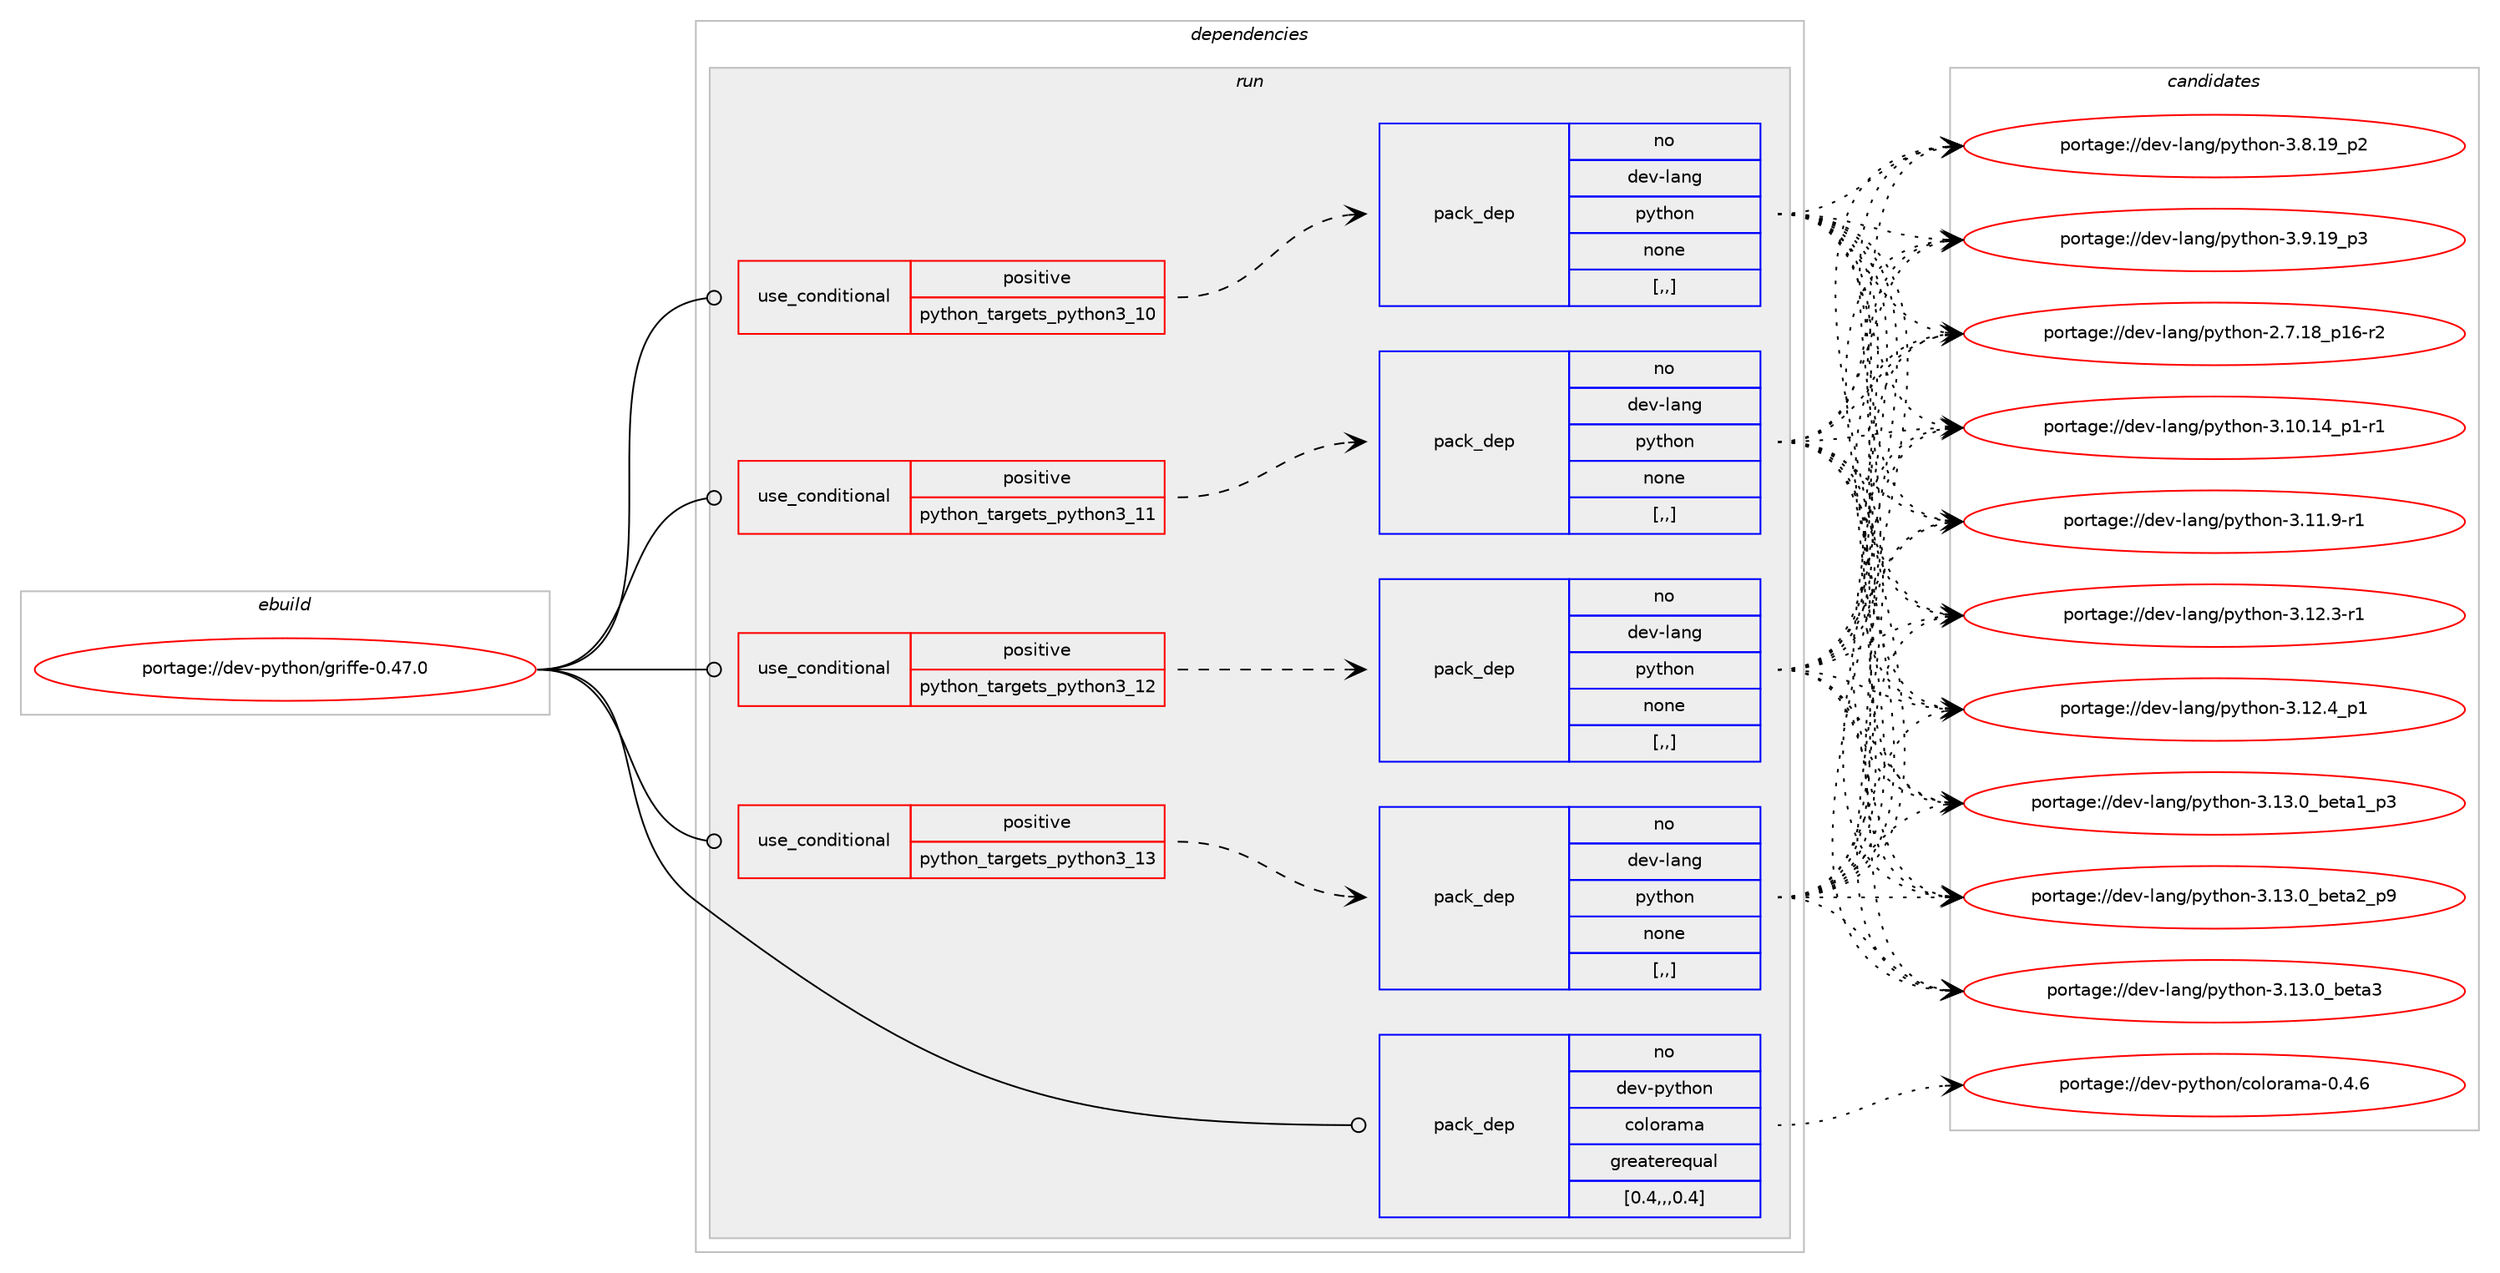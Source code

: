 digraph prolog {

# *************
# Graph options
# *************

newrank=true;
concentrate=true;
compound=true;
graph [rankdir=LR,fontname=Helvetica,fontsize=10,ranksep=1.5];#, ranksep=2.5, nodesep=0.2];
edge  [arrowhead=vee];
node  [fontname=Helvetica,fontsize=10];

# **********
# The ebuild
# **********

subgraph cluster_leftcol {
color=gray;
rank=same;
label=<<i>ebuild</i>>;
id [label="portage://dev-python/griffe-0.47.0", color=red, width=4, href="../dev-python/griffe-0.47.0.svg"];
}

# ****************
# The dependencies
# ****************

subgraph cluster_midcol {
color=gray;
label=<<i>dependencies</i>>;
subgraph cluster_compile {
fillcolor="#eeeeee";
style=filled;
label=<<i>compile</i>>;
}
subgraph cluster_compileandrun {
fillcolor="#eeeeee";
style=filled;
label=<<i>compile and run</i>>;
}
subgraph cluster_run {
fillcolor="#eeeeee";
style=filled;
label=<<i>run</i>>;
subgraph cond32241 {
dependency143910 [label=<<TABLE BORDER="0" CELLBORDER="1" CELLSPACING="0" CELLPADDING="4"><TR><TD ROWSPAN="3" CELLPADDING="10">use_conditional</TD></TR><TR><TD>positive</TD></TR><TR><TD>python_targets_python3_10</TD></TR></TABLE>>, shape=none, color=red];
subgraph pack110454 {
dependency143911 [label=<<TABLE BORDER="0" CELLBORDER="1" CELLSPACING="0" CELLPADDING="4" WIDTH="220"><TR><TD ROWSPAN="6" CELLPADDING="30">pack_dep</TD></TR><TR><TD WIDTH="110">no</TD></TR><TR><TD>dev-lang</TD></TR><TR><TD>python</TD></TR><TR><TD>none</TD></TR><TR><TD>[,,]</TD></TR></TABLE>>, shape=none, color=blue];
}
dependency143910:e -> dependency143911:w [weight=20,style="dashed",arrowhead="vee"];
}
id:e -> dependency143910:w [weight=20,style="solid",arrowhead="odot"];
subgraph cond32242 {
dependency143912 [label=<<TABLE BORDER="0" CELLBORDER="1" CELLSPACING="0" CELLPADDING="4"><TR><TD ROWSPAN="3" CELLPADDING="10">use_conditional</TD></TR><TR><TD>positive</TD></TR><TR><TD>python_targets_python3_11</TD></TR></TABLE>>, shape=none, color=red];
subgraph pack110455 {
dependency143913 [label=<<TABLE BORDER="0" CELLBORDER="1" CELLSPACING="0" CELLPADDING="4" WIDTH="220"><TR><TD ROWSPAN="6" CELLPADDING="30">pack_dep</TD></TR><TR><TD WIDTH="110">no</TD></TR><TR><TD>dev-lang</TD></TR><TR><TD>python</TD></TR><TR><TD>none</TD></TR><TR><TD>[,,]</TD></TR></TABLE>>, shape=none, color=blue];
}
dependency143912:e -> dependency143913:w [weight=20,style="dashed",arrowhead="vee"];
}
id:e -> dependency143912:w [weight=20,style="solid",arrowhead="odot"];
subgraph cond32243 {
dependency143914 [label=<<TABLE BORDER="0" CELLBORDER="1" CELLSPACING="0" CELLPADDING="4"><TR><TD ROWSPAN="3" CELLPADDING="10">use_conditional</TD></TR><TR><TD>positive</TD></TR><TR><TD>python_targets_python3_12</TD></TR></TABLE>>, shape=none, color=red];
subgraph pack110456 {
dependency143915 [label=<<TABLE BORDER="0" CELLBORDER="1" CELLSPACING="0" CELLPADDING="4" WIDTH="220"><TR><TD ROWSPAN="6" CELLPADDING="30">pack_dep</TD></TR><TR><TD WIDTH="110">no</TD></TR><TR><TD>dev-lang</TD></TR><TR><TD>python</TD></TR><TR><TD>none</TD></TR><TR><TD>[,,]</TD></TR></TABLE>>, shape=none, color=blue];
}
dependency143914:e -> dependency143915:w [weight=20,style="dashed",arrowhead="vee"];
}
id:e -> dependency143914:w [weight=20,style="solid",arrowhead="odot"];
subgraph cond32244 {
dependency143916 [label=<<TABLE BORDER="0" CELLBORDER="1" CELLSPACING="0" CELLPADDING="4"><TR><TD ROWSPAN="3" CELLPADDING="10">use_conditional</TD></TR><TR><TD>positive</TD></TR><TR><TD>python_targets_python3_13</TD></TR></TABLE>>, shape=none, color=red];
subgraph pack110457 {
dependency143917 [label=<<TABLE BORDER="0" CELLBORDER="1" CELLSPACING="0" CELLPADDING="4" WIDTH="220"><TR><TD ROWSPAN="6" CELLPADDING="30">pack_dep</TD></TR><TR><TD WIDTH="110">no</TD></TR><TR><TD>dev-lang</TD></TR><TR><TD>python</TD></TR><TR><TD>none</TD></TR><TR><TD>[,,]</TD></TR></TABLE>>, shape=none, color=blue];
}
dependency143916:e -> dependency143917:w [weight=20,style="dashed",arrowhead="vee"];
}
id:e -> dependency143916:w [weight=20,style="solid",arrowhead="odot"];
subgraph pack110458 {
dependency143918 [label=<<TABLE BORDER="0" CELLBORDER="1" CELLSPACING="0" CELLPADDING="4" WIDTH="220"><TR><TD ROWSPAN="6" CELLPADDING="30">pack_dep</TD></TR><TR><TD WIDTH="110">no</TD></TR><TR><TD>dev-python</TD></TR><TR><TD>colorama</TD></TR><TR><TD>greaterequal</TD></TR><TR><TD>[0.4,,,0.4]</TD></TR></TABLE>>, shape=none, color=blue];
}
id:e -> dependency143918:w [weight=20,style="solid",arrowhead="odot"];
}
}

# **************
# The candidates
# **************

subgraph cluster_choices {
rank=same;
color=gray;
label=<<i>candidates</i>>;

subgraph choice110454 {
color=black;
nodesep=1;
choice100101118451089711010347112121116104111110455046554649569511249544511450 [label="portage://dev-lang/python-2.7.18_p16-r2", color=red, width=4,href="../dev-lang/python-2.7.18_p16-r2.svg"];
choice100101118451089711010347112121116104111110455146494846495295112494511449 [label="portage://dev-lang/python-3.10.14_p1-r1", color=red, width=4,href="../dev-lang/python-3.10.14_p1-r1.svg"];
choice100101118451089711010347112121116104111110455146494946574511449 [label="portage://dev-lang/python-3.11.9-r1", color=red, width=4,href="../dev-lang/python-3.11.9-r1.svg"];
choice100101118451089711010347112121116104111110455146495046514511449 [label="portage://dev-lang/python-3.12.3-r1", color=red, width=4,href="../dev-lang/python-3.12.3-r1.svg"];
choice100101118451089711010347112121116104111110455146495046529511249 [label="portage://dev-lang/python-3.12.4_p1", color=red, width=4,href="../dev-lang/python-3.12.4_p1.svg"];
choice10010111845108971101034711212111610411111045514649514648959810111697499511251 [label="portage://dev-lang/python-3.13.0_beta1_p3", color=red, width=4,href="../dev-lang/python-3.13.0_beta1_p3.svg"];
choice10010111845108971101034711212111610411111045514649514648959810111697509511257 [label="portage://dev-lang/python-3.13.0_beta2_p9", color=red, width=4,href="../dev-lang/python-3.13.0_beta2_p9.svg"];
choice1001011184510897110103471121211161041111104551464951464895981011169751 [label="portage://dev-lang/python-3.13.0_beta3", color=red, width=4,href="../dev-lang/python-3.13.0_beta3.svg"];
choice100101118451089711010347112121116104111110455146564649579511250 [label="portage://dev-lang/python-3.8.19_p2", color=red, width=4,href="../dev-lang/python-3.8.19_p2.svg"];
choice100101118451089711010347112121116104111110455146574649579511251 [label="portage://dev-lang/python-3.9.19_p3", color=red, width=4,href="../dev-lang/python-3.9.19_p3.svg"];
dependency143911:e -> choice100101118451089711010347112121116104111110455046554649569511249544511450:w [style=dotted,weight="100"];
dependency143911:e -> choice100101118451089711010347112121116104111110455146494846495295112494511449:w [style=dotted,weight="100"];
dependency143911:e -> choice100101118451089711010347112121116104111110455146494946574511449:w [style=dotted,weight="100"];
dependency143911:e -> choice100101118451089711010347112121116104111110455146495046514511449:w [style=dotted,weight="100"];
dependency143911:e -> choice100101118451089711010347112121116104111110455146495046529511249:w [style=dotted,weight="100"];
dependency143911:e -> choice10010111845108971101034711212111610411111045514649514648959810111697499511251:w [style=dotted,weight="100"];
dependency143911:e -> choice10010111845108971101034711212111610411111045514649514648959810111697509511257:w [style=dotted,weight="100"];
dependency143911:e -> choice1001011184510897110103471121211161041111104551464951464895981011169751:w [style=dotted,weight="100"];
dependency143911:e -> choice100101118451089711010347112121116104111110455146564649579511250:w [style=dotted,weight="100"];
dependency143911:e -> choice100101118451089711010347112121116104111110455146574649579511251:w [style=dotted,weight="100"];
}
subgraph choice110455 {
color=black;
nodesep=1;
choice100101118451089711010347112121116104111110455046554649569511249544511450 [label="portage://dev-lang/python-2.7.18_p16-r2", color=red, width=4,href="../dev-lang/python-2.7.18_p16-r2.svg"];
choice100101118451089711010347112121116104111110455146494846495295112494511449 [label="portage://dev-lang/python-3.10.14_p1-r1", color=red, width=4,href="../dev-lang/python-3.10.14_p1-r1.svg"];
choice100101118451089711010347112121116104111110455146494946574511449 [label="portage://dev-lang/python-3.11.9-r1", color=red, width=4,href="../dev-lang/python-3.11.9-r1.svg"];
choice100101118451089711010347112121116104111110455146495046514511449 [label="portage://dev-lang/python-3.12.3-r1", color=red, width=4,href="../dev-lang/python-3.12.3-r1.svg"];
choice100101118451089711010347112121116104111110455146495046529511249 [label="portage://dev-lang/python-3.12.4_p1", color=red, width=4,href="../dev-lang/python-3.12.4_p1.svg"];
choice10010111845108971101034711212111610411111045514649514648959810111697499511251 [label="portage://dev-lang/python-3.13.0_beta1_p3", color=red, width=4,href="../dev-lang/python-3.13.0_beta1_p3.svg"];
choice10010111845108971101034711212111610411111045514649514648959810111697509511257 [label="portage://dev-lang/python-3.13.0_beta2_p9", color=red, width=4,href="../dev-lang/python-3.13.0_beta2_p9.svg"];
choice1001011184510897110103471121211161041111104551464951464895981011169751 [label="portage://dev-lang/python-3.13.0_beta3", color=red, width=4,href="../dev-lang/python-3.13.0_beta3.svg"];
choice100101118451089711010347112121116104111110455146564649579511250 [label="portage://dev-lang/python-3.8.19_p2", color=red, width=4,href="../dev-lang/python-3.8.19_p2.svg"];
choice100101118451089711010347112121116104111110455146574649579511251 [label="portage://dev-lang/python-3.9.19_p3", color=red, width=4,href="../dev-lang/python-3.9.19_p3.svg"];
dependency143913:e -> choice100101118451089711010347112121116104111110455046554649569511249544511450:w [style=dotted,weight="100"];
dependency143913:e -> choice100101118451089711010347112121116104111110455146494846495295112494511449:w [style=dotted,weight="100"];
dependency143913:e -> choice100101118451089711010347112121116104111110455146494946574511449:w [style=dotted,weight="100"];
dependency143913:e -> choice100101118451089711010347112121116104111110455146495046514511449:w [style=dotted,weight="100"];
dependency143913:e -> choice100101118451089711010347112121116104111110455146495046529511249:w [style=dotted,weight="100"];
dependency143913:e -> choice10010111845108971101034711212111610411111045514649514648959810111697499511251:w [style=dotted,weight="100"];
dependency143913:e -> choice10010111845108971101034711212111610411111045514649514648959810111697509511257:w [style=dotted,weight="100"];
dependency143913:e -> choice1001011184510897110103471121211161041111104551464951464895981011169751:w [style=dotted,weight="100"];
dependency143913:e -> choice100101118451089711010347112121116104111110455146564649579511250:w [style=dotted,weight="100"];
dependency143913:e -> choice100101118451089711010347112121116104111110455146574649579511251:w [style=dotted,weight="100"];
}
subgraph choice110456 {
color=black;
nodesep=1;
choice100101118451089711010347112121116104111110455046554649569511249544511450 [label="portage://dev-lang/python-2.7.18_p16-r2", color=red, width=4,href="../dev-lang/python-2.7.18_p16-r2.svg"];
choice100101118451089711010347112121116104111110455146494846495295112494511449 [label="portage://dev-lang/python-3.10.14_p1-r1", color=red, width=4,href="../dev-lang/python-3.10.14_p1-r1.svg"];
choice100101118451089711010347112121116104111110455146494946574511449 [label="portage://dev-lang/python-3.11.9-r1", color=red, width=4,href="../dev-lang/python-3.11.9-r1.svg"];
choice100101118451089711010347112121116104111110455146495046514511449 [label="portage://dev-lang/python-3.12.3-r1", color=red, width=4,href="../dev-lang/python-3.12.3-r1.svg"];
choice100101118451089711010347112121116104111110455146495046529511249 [label="portage://dev-lang/python-3.12.4_p1", color=red, width=4,href="../dev-lang/python-3.12.4_p1.svg"];
choice10010111845108971101034711212111610411111045514649514648959810111697499511251 [label="portage://dev-lang/python-3.13.0_beta1_p3", color=red, width=4,href="../dev-lang/python-3.13.0_beta1_p3.svg"];
choice10010111845108971101034711212111610411111045514649514648959810111697509511257 [label="portage://dev-lang/python-3.13.0_beta2_p9", color=red, width=4,href="../dev-lang/python-3.13.0_beta2_p9.svg"];
choice1001011184510897110103471121211161041111104551464951464895981011169751 [label="portage://dev-lang/python-3.13.0_beta3", color=red, width=4,href="../dev-lang/python-3.13.0_beta3.svg"];
choice100101118451089711010347112121116104111110455146564649579511250 [label="portage://dev-lang/python-3.8.19_p2", color=red, width=4,href="../dev-lang/python-3.8.19_p2.svg"];
choice100101118451089711010347112121116104111110455146574649579511251 [label="portage://dev-lang/python-3.9.19_p3", color=red, width=4,href="../dev-lang/python-3.9.19_p3.svg"];
dependency143915:e -> choice100101118451089711010347112121116104111110455046554649569511249544511450:w [style=dotted,weight="100"];
dependency143915:e -> choice100101118451089711010347112121116104111110455146494846495295112494511449:w [style=dotted,weight="100"];
dependency143915:e -> choice100101118451089711010347112121116104111110455146494946574511449:w [style=dotted,weight="100"];
dependency143915:e -> choice100101118451089711010347112121116104111110455146495046514511449:w [style=dotted,weight="100"];
dependency143915:e -> choice100101118451089711010347112121116104111110455146495046529511249:w [style=dotted,weight="100"];
dependency143915:e -> choice10010111845108971101034711212111610411111045514649514648959810111697499511251:w [style=dotted,weight="100"];
dependency143915:e -> choice10010111845108971101034711212111610411111045514649514648959810111697509511257:w [style=dotted,weight="100"];
dependency143915:e -> choice1001011184510897110103471121211161041111104551464951464895981011169751:w [style=dotted,weight="100"];
dependency143915:e -> choice100101118451089711010347112121116104111110455146564649579511250:w [style=dotted,weight="100"];
dependency143915:e -> choice100101118451089711010347112121116104111110455146574649579511251:w [style=dotted,weight="100"];
}
subgraph choice110457 {
color=black;
nodesep=1;
choice100101118451089711010347112121116104111110455046554649569511249544511450 [label="portage://dev-lang/python-2.7.18_p16-r2", color=red, width=4,href="../dev-lang/python-2.7.18_p16-r2.svg"];
choice100101118451089711010347112121116104111110455146494846495295112494511449 [label="portage://dev-lang/python-3.10.14_p1-r1", color=red, width=4,href="../dev-lang/python-3.10.14_p1-r1.svg"];
choice100101118451089711010347112121116104111110455146494946574511449 [label="portage://dev-lang/python-3.11.9-r1", color=red, width=4,href="../dev-lang/python-3.11.9-r1.svg"];
choice100101118451089711010347112121116104111110455146495046514511449 [label="portage://dev-lang/python-3.12.3-r1", color=red, width=4,href="../dev-lang/python-3.12.3-r1.svg"];
choice100101118451089711010347112121116104111110455146495046529511249 [label="portage://dev-lang/python-3.12.4_p1", color=red, width=4,href="../dev-lang/python-3.12.4_p1.svg"];
choice10010111845108971101034711212111610411111045514649514648959810111697499511251 [label="portage://dev-lang/python-3.13.0_beta1_p3", color=red, width=4,href="../dev-lang/python-3.13.0_beta1_p3.svg"];
choice10010111845108971101034711212111610411111045514649514648959810111697509511257 [label="portage://dev-lang/python-3.13.0_beta2_p9", color=red, width=4,href="../dev-lang/python-3.13.0_beta2_p9.svg"];
choice1001011184510897110103471121211161041111104551464951464895981011169751 [label="portage://dev-lang/python-3.13.0_beta3", color=red, width=4,href="../dev-lang/python-3.13.0_beta3.svg"];
choice100101118451089711010347112121116104111110455146564649579511250 [label="portage://dev-lang/python-3.8.19_p2", color=red, width=4,href="../dev-lang/python-3.8.19_p2.svg"];
choice100101118451089711010347112121116104111110455146574649579511251 [label="portage://dev-lang/python-3.9.19_p3", color=red, width=4,href="../dev-lang/python-3.9.19_p3.svg"];
dependency143917:e -> choice100101118451089711010347112121116104111110455046554649569511249544511450:w [style=dotted,weight="100"];
dependency143917:e -> choice100101118451089711010347112121116104111110455146494846495295112494511449:w [style=dotted,weight="100"];
dependency143917:e -> choice100101118451089711010347112121116104111110455146494946574511449:w [style=dotted,weight="100"];
dependency143917:e -> choice100101118451089711010347112121116104111110455146495046514511449:w [style=dotted,weight="100"];
dependency143917:e -> choice100101118451089711010347112121116104111110455146495046529511249:w [style=dotted,weight="100"];
dependency143917:e -> choice10010111845108971101034711212111610411111045514649514648959810111697499511251:w [style=dotted,weight="100"];
dependency143917:e -> choice10010111845108971101034711212111610411111045514649514648959810111697509511257:w [style=dotted,weight="100"];
dependency143917:e -> choice1001011184510897110103471121211161041111104551464951464895981011169751:w [style=dotted,weight="100"];
dependency143917:e -> choice100101118451089711010347112121116104111110455146564649579511250:w [style=dotted,weight="100"];
dependency143917:e -> choice100101118451089711010347112121116104111110455146574649579511251:w [style=dotted,weight="100"];
}
subgraph choice110458 {
color=black;
nodesep=1;
choice1001011184511212111610411111047991111081111149710997454846524654 [label="portage://dev-python/colorama-0.4.6", color=red, width=4,href="../dev-python/colorama-0.4.6.svg"];
dependency143918:e -> choice1001011184511212111610411111047991111081111149710997454846524654:w [style=dotted,weight="100"];
}
}

}
